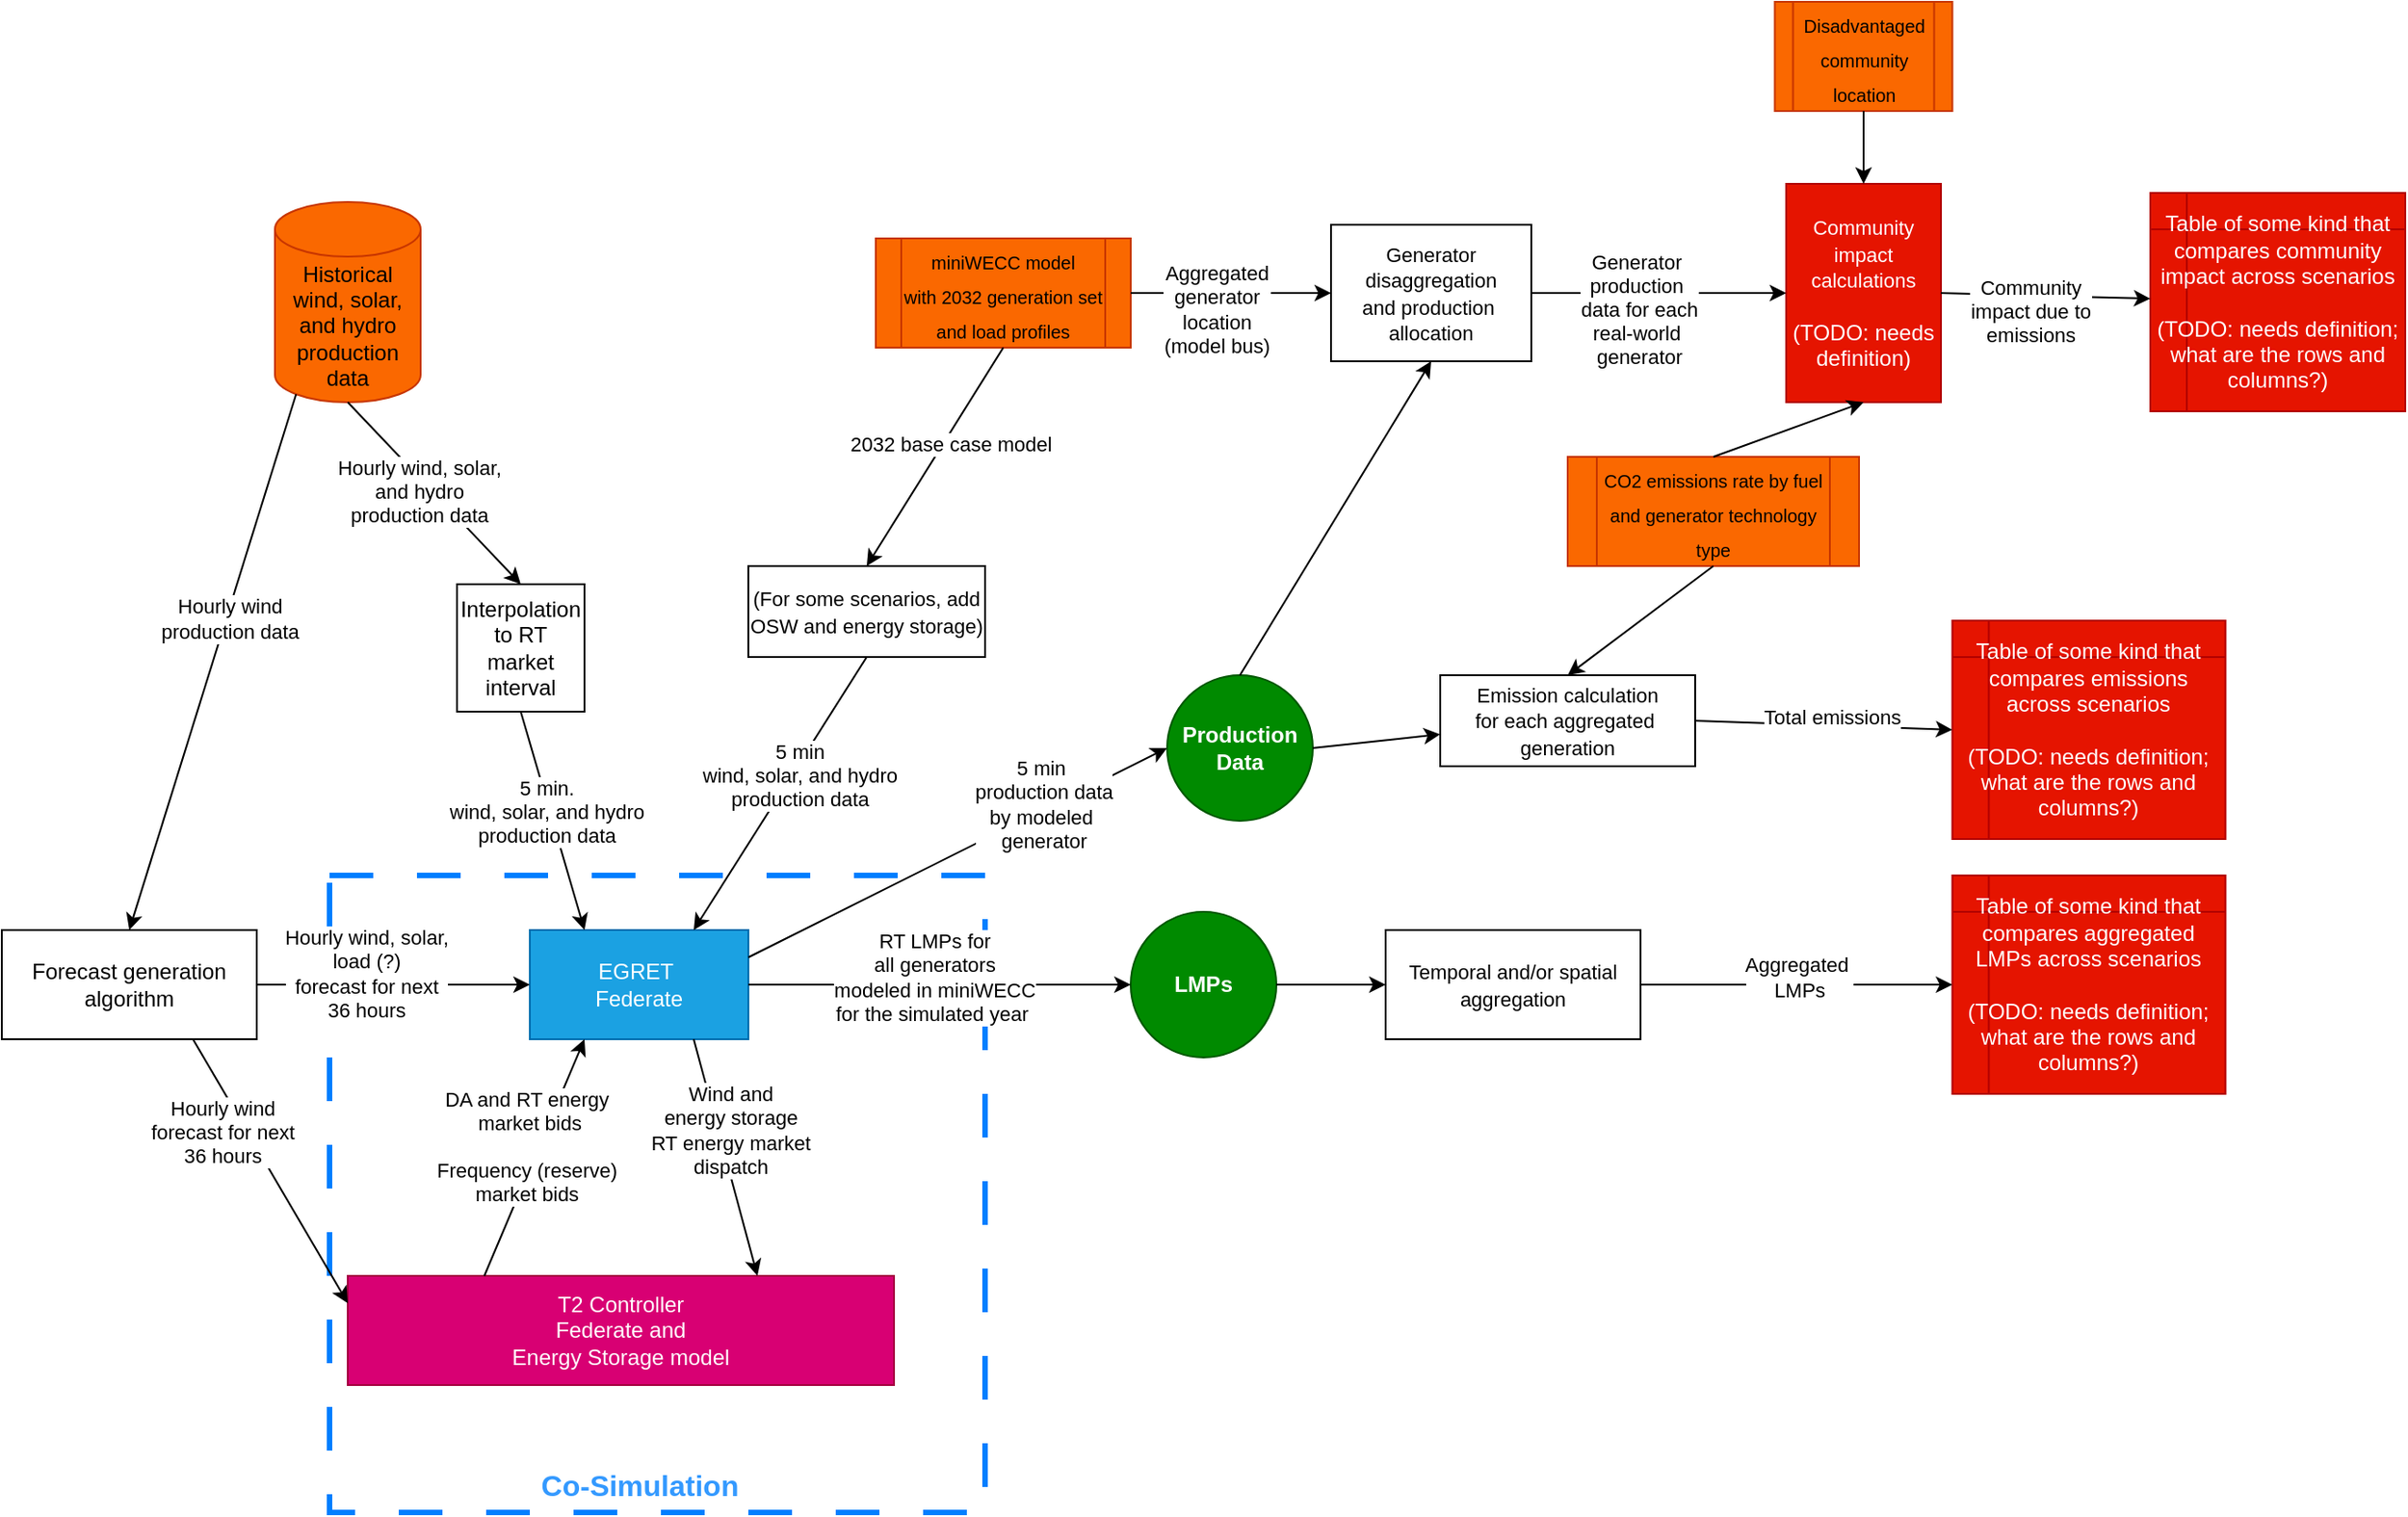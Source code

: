 <mxfile>
    <diagram id="9dfmjIV4yGJPZ4xbE5Ki" name="Page-1">
        <mxGraphModel dx="1461" dy="1177" grid="1" gridSize="10" guides="1" tooltips="1" connect="1" arrows="1" fold="1" page="1" pageScale="1" pageWidth="10000" pageHeight="10000" math="0" shadow="0">
            <root>
                <mxCell id="0"/>
                <mxCell id="1" parent="0"/>
                <mxCell id="40" value="" style="rounded=0;whiteSpace=wrap;html=1;fillColor=none;dashed=1;dashPattern=8 8;strokeColor=#007FFF;strokeWidth=3;" parent="1" vertex="1">
                    <mxGeometry x="620" y="560" width="360" height="350" as="geometry"/>
                </mxCell>
                <mxCell id="2" value="LMPs" style="ellipse;whiteSpace=wrap;html=1;aspect=fixed;fontStyle=1;fillColor=#008a00;fontColor=#ffffff;strokeColor=#005700;" parent="1" vertex="1">
                    <mxGeometry x="1060" y="580" width="80" height="80" as="geometry"/>
                </mxCell>
                <mxCell id="4" value="EGRET&amp;nbsp;&lt;br&gt;Federate" style="rounded=0;whiteSpace=wrap;html=1;fillColor=#1ba1e2;fontColor=#ffffff;strokeColor=#006EAF;" parent="1" vertex="1">
                    <mxGeometry x="730" y="590" width="120" height="60" as="geometry"/>
                </mxCell>
                <mxCell id="18" value="" style="endArrow=classic;html=1;entryX=0;entryY=0.5;entryDx=0;entryDy=0;exitX=1;exitY=0.5;exitDx=0;exitDy=0;" parent="1" source="4" target="2" edge="1">
                    <mxGeometry width="50" height="50" relative="1" as="geometry">
                        <mxPoint x="720" y="750" as="sourcePoint"/>
                        <mxPoint x="770" y="700" as="targetPoint"/>
                    </mxGeometry>
                </mxCell>
                <mxCell id="19" value="RT LMPs for &lt;br&gt;all generators&lt;br&gt;modeled in miniWECC&lt;br&gt;for the simulated year&amp;nbsp;" style="edgeLabel;html=1;align=center;verticalAlign=middle;resizable=0;points=[];" parent="18" vertex="1" connectable="0">
                    <mxGeometry x="-0.198" y="-3" relative="1" as="geometry">
                        <mxPoint x="18" y="-7" as="offset"/>
                    </mxGeometry>
                </mxCell>
                <mxCell id="20" value="Table of some kind that compares aggregated LMPs across scenarios&lt;br&gt;&lt;br&gt;(TODO: needs definition;&lt;br&gt;what are the rows and columns?)" style="shape=internalStorage;whiteSpace=wrap;html=1;backgroundOutline=1;fillColor=#e51400;fontColor=#ffffff;strokeColor=#B20000;" parent="1" vertex="1">
                    <mxGeometry x="1511.25" y="560" width="150" height="120" as="geometry"/>
                </mxCell>
                <mxCell id="21" value="" style="endArrow=classic;html=1;entryX=0;entryY=0.5;entryDx=0;entryDy=0;exitX=1;exitY=0.5;exitDx=0;exitDy=0;" parent="1" source="2" target="61" edge="1">
                    <mxGeometry width="50" height="50" relative="1" as="geometry">
                        <mxPoint x="1100" y="400" as="sourcePoint"/>
                        <mxPoint x="1310" y="400" as="targetPoint"/>
                    </mxGeometry>
                </mxCell>
                <mxCell id="23" value="Historical wind, solar, and hydro production data" style="shape=cylinder3;whiteSpace=wrap;html=1;boundedLbl=1;backgroundOutline=1;size=15;fillColor=#fa6800;fontColor=#000000;strokeColor=#C73500;" parent="1" vertex="1">
                    <mxGeometry x="590" y="190" width="80" height="110" as="geometry"/>
                </mxCell>
                <mxCell id="24" value="" style="endArrow=classic;html=1;exitX=0.5;exitY=1;exitDx=0;exitDy=0;exitPerimeter=0;entryX=0.5;entryY=0;entryDx=0;entryDy=0;" parent="1" source="23" target="26" edge="1">
                    <mxGeometry width="50" height="50" relative="1" as="geometry">
                        <mxPoint x="710.8" y="350.0" as="sourcePoint"/>
                        <mxPoint x="729.2" y="414.35" as="targetPoint"/>
                    </mxGeometry>
                </mxCell>
                <mxCell id="25" value="Hourly wind, solar, &lt;br&gt;and hydro&lt;br&gt;production data" style="edgeLabel;html=1;align=center;verticalAlign=middle;resizable=0;points=[];" parent="24" vertex="1" connectable="0">
                    <mxGeometry x="-0.198" y="-3" relative="1" as="geometry">
                        <mxPoint x="3" y="6" as="offset"/>
                    </mxGeometry>
                </mxCell>
                <mxCell id="26" value="Interpolation to RT market interval" style="whiteSpace=wrap;html=1;aspect=fixed;" parent="1" vertex="1">
                    <mxGeometry x="690" y="400" width="70" height="70" as="geometry"/>
                </mxCell>
                <mxCell id="27" value="" style="endArrow=classic;html=1;exitX=0.5;exitY=1;exitDx=0;exitDy=0;entryX=0.25;entryY=0;entryDx=0;entryDy=0;" parent="1" source="26" target="4" edge="1">
                    <mxGeometry width="50" height="50" relative="1" as="geometry">
                        <mxPoint x="730" y="330" as="sourcePoint"/>
                        <mxPoint x="730" y="410" as="targetPoint"/>
                    </mxGeometry>
                </mxCell>
                <mxCell id="28" value="5 min.&lt;br&gt;wind, solar, and hydro&lt;br&gt;production data" style="edgeLabel;html=1;align=center;verticalAlign=middle;resizable=0;points=[];" parent="27" vertex="1" connectable="0">
                    <mxGeometry x="-0.198" y="-3" relative="1" as="geometry">
                        <mxPoint x="3" y="6" as="offset"/>
                    </mxGeometry>
                </mxCell>
                <mxCell id="30" value="&lt;font style=&quot;font-size: 12px;&quot;&gt;Forecast generation algorithm&lt;br&gt;&lt;/font&gt;" style="rounded=0;whiteSpace=wrap;html=1;" parent="1" vertex="1">
                    <mxGeometry x="440" y="590" width="140" height="60" as="geometry"/>
                </mxCell>
                <mxCell id="31" value="" style="endArrow=classic;html=1;exitX=0.145;exitY=1;exitDx=0;exitDy=-4.35;exitPerimeter=0;entryX=0.5;entryY=0;entryDx=0;entryDy=0;" parent="1" source="23" target="30" edge="1">
                    <mxGeometry width="50" height="50" relative="1" as="geometry">
                        <mxPoint x="820" y="290" as="sourcePoint"/>
                        <mxPoint x="735" y="410" as="targetPoint"/>
                    </mxGeometry>
                </mxCell>
                <mxCell id="32" value="Hourly wind&lt;br&gt;production data" style="edgeLabel;html=1;align=center;verticalAlign=middle;resizable=0;points=[];" parent="31" vertex="1" connectable="0">
                    <mxGeometry x="-0.198" y="-3" relative="1" as="geometry">
                        <mxPoint x="3" y="6" as="offset"/>
                    </mxGeometry>
                </mxCell>
                <mxCell id="33" value="T2 Controller&lt;br&gt;Federate and&lt;br&gt;Energy Storage model" style="rounded=0;whiteSpace=wrap;html=1;fillColor=#d80073;fontColor=#ffffff;strokeColor=#A50040;" parent="1" vertex="1">
                    <mxGeometry x="630" y="780" width="300" height="60" as="geometry"/>
                </mxCell>
                <mxCell id="34" value="" style="endArrow=classic;html=1;exitX=0.75;exitY=1;exitDx=0;exitDy=0;entryX=0;entryY=0.25;entryDx=0;entryDy=0;" parent="1" source="30" target="33" edge="1">
                    <mxGeometry width="50" height="50" relative="1" as="geometry">
                        <mxPoint x="611.6" y="305.65" as="sourcePoint"/>
                        <mxPoint x="540" y="640" as="targetPoint"/>
                    </mxGeometry>
                </mxCell>
                <mxCell id="35" value="Hourly wind &lt;br&gt;forecast for next&lt;br&gt;36 hours" style="edgeLabel;html=1;align=center;verticalAlign=middle;resizable=0;points=[];" parent="34" vertex="1" connectable="0">
                    <mxGeometry x="-0.198" y="-3" relative="1" as="geometry">
                        <mxPoint x="-16" y="-9" as="offset"/>
                    </mxGeometry>
                </mxCell>
                <mxCell id="36" value="" style="endArrow=classic;html=1;exitX=0.25;exitY=0;exitDx=0;exitDy=0;entryX=0.25;entryY=1;entryDx=0;entryDy=0;" parent="1" source="33" target="4" edge="1">
                    <mxGeometry width="50" height="50" relative="1" as="geometry">
                        <mxPoint x="980" y="780" as="sourcePoint"/>
                        <mxPoint x="1095" y="895" as="targetPoint"/>
                    </mxGeometry>
                </mxCell>
                <mxCell id="37" value="DA and RT energy&lt;br&gt;&amp;nbsp;market bids&lt;br&gt;&lt;br&gt;Frequency (reserve) &lt;br&gt;market bids" style="edgeLabel;html=1;align=center;verticalAlign=middle;resizable=0;points=[];" parent="36" vertex="1" connectable="0">
                    <mxGeometry x="-0.198" y="-3" relative="1" as="geometry">
                        <mxPoint x="-2" y="-20" as="offset"/>
                    </mxGeometry>
                </mxCell>
                <mxCell id="38" value="" style="endArrow=classic;html=1;exitX=0.75;exitY=1;exitDx=0;exitDy=0;entryX=0.75;entryY=0;entryDx=0;entryDy=0;" parent="1" source="4" target="33" edge="1">
                    <mxGeometry width="50" height="50" relative="1" as="geometry">
                        <mxPoint x="677.5" y="790" as="sourcePoint"/>
                        <mxPoint x="1050" y="780" as="targetPoint"/>
                    </mxGeometry>
                </mxCell>
                <mxCell id="39" value="Wind and&lt;br&gt;energy storage&lt;br&gt;RT energy market&lt;br&gt;dispatch" style="edgeLabel;html=1;align=center;verticalAlign=middle;resizable=0;points=[];" parent="38" vertex="1" connectable="0">
                    <mxGeometry x="-0.198" y="-3" relative="1" as="geometry">
                        <mxPoint x="9" y="-3" as="offset"/>
                    </mxGeometry>
                </mxCell>
                <mxCell id="41" value="&lt;font size=&quot;1&quot; color=&quot;#3399ff&quot;&gt;&lt;b style=&quot;font-size: 16px;&quot;&gt;Co-Simulation&lt;/b&gt;&lt;/font&gt;" style="text;html=1;align=center;verticalAlign=middle;resizable=0;points=[];autosize=1;strokeColor=none;fillColor=none;" parent="1" vertex="1">
                    <mxGeometry x="725" y="880" width="130" height="30" as="geometry"/>
                </mxCell>
                <mxCell id="42" value="&lt;font style=&quot;font-size: 10px;&quot;&gt;miniWECC model&lt;br&gt;with 2032 generation set&lt;br&gt;and load profiles&lt;br&gt;&lt;/font&gt;" style="shape=process;whiteSpace=wrap;html=1;backgroundOutline=1;strokeWidth=1;fontSize=16;fillColor=#fa6800;fontColor=#000000;strokeColor=#C73500;" parent="1" vertex="1">
                    <mxGeometry x="920" y="210" width="140" height="60" as="geometry"/>
                </mxCell>
                <mxCell id="43" value="" style="endArrow=classic;html=1;exitX=0.5;exitY=1;exitDx=0;exitDy=0;entryX=0.5;entryY=0;entryDx=0;entryDy=0;" parent="1" source="42" target="45" edge="1">
                    <mxGeometry width="50" height="50" relative="1" as="geometry">
                        <mxPoint x="865" y="320" as="sourcePoint"/>
                        <mxPoint x="910" y="440" as="targetPoint"/>
                    </mxGeometry>
                </mxCell>
                <mxCell id="44" value="&lt;font style=&quot;font-size: 11px;&quot;&gt;2032 base case model&lt;/font&gt;" style="edgeLabel;html=1;align=center;verticalAlign=middle;resizable=0;points=[];" parent="43" vertex="1" connectable="0">
                    <mxGeometry x="-0.198" y="-3" relative="1" as="geometry">
                        <mxPoint x="3" y="6" as="offset"/>
                    </mxGeometry>
                </mxCell>
                <mxCell id="45" value="&lt;font style=&quot;font-size: 11px;&quot;&gt;(For some scenarios, add OSW and energy storage)&lt;/font&gt;" style="rounded=0;whiteSpace=wrap;html=1;" parent="1" vertex="1">
                    <mxGeometry x="850" y="390" width="130" height="50" as="geometry"/>
                </mxCell>
                <mxCell id="49" value="" style="endArrow=classic;html=1;exitX=0.5;exitY=1;exitDx=0;exitDy=0;entryX=0.75;entryY=0;entryDx=0;entryDy=0;" parent="1" source="45" target="4" edge="1">
                    <mxGeometry width="50" height="50" relative="1" as="geometry">
                        <mxPoint x="735" y="480" as="sourcePoint"/>
                        <mxPoint x="770" y="600" as="targetPoint"/>
                    </mxGeometry>
                </mxCell>
                <mxCell id="50" value="5 min&lt;br&gt;wind, solar, and hydro&lt;br&gt;production data" style="edgeLabel;html=1;align=center;verticalAlign=middle;resizable=0;points=[];" parent="49" vertex="1" connectable="0">
                    <mxGeometry x="-0.198" y="-3" relative="1" as="geometry">
                        <mxPoint x="3" y="6" as="offset"/>
                    </mxGeometry>
                </mxCell>
                <mxCell id="54" value="" style="endArrow=classic;html=1;exitX=1;exitY=0.25;exitDx=0;exitDy=0;entryX=0;entryY=0.5;entryDx=0;entryDy=0;" parent="1" source="4" target="56" edge="1">
                    <mxGeometry width="50" height="50" relative="1" as="geometry">
                        <mxPoint x="890" y="650" as="sourcePoint"/>
                        <mxPoint x="1070" y="390" as="targetPoint"/>
                    </mxGeometry>
                </mxCell>
                <mxCell id="55" value="5 min&amp;nbsp;&lt;br&gt;production data&lt;br&gt;by modeled&amp;nbsp;&lt;br&gt;generator" style="edgeLabel;html=1;align=center;verticalAlign=middle;resizable=0;points=[];" parent="54" vertex="1" connectable="0">
                    <mxGeometry x="-0.198" y="-3" relative="1" as="geometry">
                        <mxPoint x="68" y="-41" as="offset"/>
                    </mxGeometry>
                </mxCell>
                <mxCell id="56" value="Production&lt;br&gt;Data" style="ellipse;whiteSpace=wrap;html=1;aspect=fixed;fontStyle=1;fillColor=#008a00;fontColor=#ffffff;strokeColor=#005700;" parent="1" vertex="1">
                    <mxGeometry x="1080" y="450" width="80" height="80" as="geometry"/>
                </mxCell>
                <mxCell id="57" value="&lt;font style=&quot;font-size: 10px;&quot;&gt;CO2 emissions rate by fuel and generator technology type&lt;br&gt;&lt;/font&gt;" style="shape=process;whiteSpace=wrap;html=1;backgroundOutline=1;strokeWidth=1;fontSize=16;fillColor=#fa6800;fontColor=#000000;strokeColor=#C73500;" parent="1" vertex="1">
                    <mxGeometry x="1300" y="330" width="160" height="60" as="geometry"/>
                </mxCell>
                <mxCell id="58" value="&lt;font style=&quot;font-size: 11px;&quot;&gt;&lt;span style=&quot;font-size: 11px;&quot;&gt;Emission calculation&lt;br&gt;&lt;/span&gt;for each aggregated&amp;nbsp;&lt;br&gt;generation&lt;br&gt;&lt;/font&gt;" style="rounded=0;whiteSpace=wrap;html=1;" parent="1" vertex="1">
                    <mxGeometry x="1230" y="450" width="140" height="50" as="geometry"/>
                </mxCell>
                <mxCell id="59" value="" style="endArrow=classic;html=1;exitX=1;exitY=0.5;exitDx=0;exitDy=0;" parent="1" source="56" target="58" edge="1">
                    <mxGeometry width="50" height="50" relative="1" as="geometry">
                        <mxPoint x="1150" y="630" as="sourcePoint"/>
                        <mxPoint x="1410" y="630" as="targetPoint"/>
                    </mxGeometry>
                </mxCell>
                <mxCell id="61" value="&lt;font style=&quot;&quot;&gt;&lt;font style=&quot;font-size: 11px;&quot;&gt;Temporal and/or spatial aggregation&lt;/font&gt;&lt;br&gt;&lt;/font&gt;" style="rounded=0;whiteSpace=wrap;html=1;" parent="1" vertex="1">
                    <mxGeometry x="1200" y="590" width="140" height="60" as="geometry"/>
                </mxCell>
                <mxCell id="63" value="" style="endArrow=classic;html=1;entryX=0;entryY=0.5;entryDx=0;entryDy=0;exitX=1;exitY=0.5;exitDx=0;exitDy=0;" parent="1" source="61" target="20" edge="1">
                    <mxGeometry width="50" height="50" relative="1" as="geometry">
                        <mxPoint x="1230" y="450" as="sourcePoint"/>
                        <mxPoint x="1440" y="450" as="targetPoint"/>
                    </mxGeometry>
                </mxCell>
                <mxCell id="64" value="Aggregated&amp;nbsp;&lt;br&gt;LMPs" style="edgeLabel;html=1;align=center;verticalAlign=middle;resizable=0;points=[];" parent="63" vertex="1" connectable="0">
                    <mxGeometry x="-0.198" y="-3" relative="1" as="geometry">
                        <mxPoint x="18" y="-7" as="offset"/>
                    </mxGeometry>
                </mxCell>
                <mxCell id="66" value="" style="endArrow=classic;html=1;entryX=0.5;entryY=0;entryDx=0;entryDy=0;exitX=0.5;exitY=1;exitDx=0;exitDy=0;" parent="1" source="57" target="58" edge="1">
                    <mxGeometry width="50" height="50" relative="1" as="geometry">
                        <mxPoint x="1310" y="380" as="sourcePoint"/>
                        <mxPoint x="1220" y="780" as="targetPoint"/>
                    </mxGeometry>
                </mxCell>
                <mxCell id="67" value="Table of some kind that compares emissions across scenarios&lt;br&gt;&lt;br&gt;(TODO: needs definition;&lt;br&gt;what are the rows and columns?)" style="shape=internalStorage;whiteSpace=wrap;html=1;backgroundOutline=1;fillColor=#e51400;fontColor=#ffffff;strokeColor=#B20000;" parent="1" vertex="1">
                    <mxGeometry x="1511.25" y="420" width="150" height="120" as="geometry"/>
                </mxCell>
                <mxCell id="68" value="" style="endArrow=classic;html=1;entryX=0;entryY=0.5;entryDx=0;entryDy=0;exitX=1;exitY=0.5;exitDx=0;exitDy=0;" parent="1" source="58" target="67" edge="1">
                    <mxGeometry width="50" height="50" relative="1" as="geometry">
                        <mxPoint x="1350" y="630" as="sourcePoint"/>
                        <mxPoint x="1510" y="630" as="targetPoint"/>
                    </mxGeometry>
                </mxCell>
                <mxCell id="69" value="Total emissions" style="edgeLabel;html=1;align=center;verticalAlign=middle;resizable=0;points=[];" parent="68" vertex="1" connectable="0">
                    <mxGeometry x="-0.198" y="-3" relative="1" as="geometry">
                        <mxPoint x="18" y="-7" as="offset"/>
                    </mxGeometry>
                </mxCell>
                <mxCell id="70" value="&lt;font style=&quot;&quot;&gt;&lt;span style=&quot;font-size: 11px;&quot;&gt;Community impact calculations&lt;br&gt;&lt;/span&gt;&lt;br&gt;(TODO: needs definition)&lt;br&gt;&lt;/font&gt;" style="rounded=0;whiteSpace=wrap;html=1;fillColor=#e51400;fontColor=#ffffff;strokeColor=#B20000;" parent="1" vertex="1">
                    <mxGeometry x="1420" y="180" width="85" height="120" as="geometry"/>
                </mxCell>
                <mxCell id="71" value="" style="endArrow=classic;html=1;exitX=0.5;exitY=0;exitDx=0;exitDy=0;entryX=0.5;entryY=1;entryDx=0;entryDy=0;" parent="1" source="56" target="75" edge="1">
                    <mxGeometry width="50" height="50" relative="1" as="geometry">
                        <mxPoint x="1170" y="780" as="sourcePoint"/>
                        <mxPoint x="1220" y="780" as="targetPoint"/>
                    </mxGeometry>
                </mxCell>
                <mxCell id="75" value="&lt;font style=&quot;font-size: 11px;&quot;&gt;&lt;span style=&quot;font-size: 11px;&quot;&gt;Generator&lt;br&gt;&lt;/span&gt;&lt;font style=&quot;font-size: 11px;&quot;&gt;disaggregation&lt;br&gt;&lt;/font&gt;and production&amp;nbsp;&lt;br&gt;allocation&lt;br&gt;&lt;/font&gt;" style="rounded=0;whiteSpace=wrap;html=1;" parent="1" vertex="1">
                    <mxGeometry x="1170" y="202.5" width="110" height="75" as="geometry"/>
                </mxCell>
                <mxCell id="78" value="" style="endArrow=classic;html=1;exitX=1;exitY=0.5;exitDx=0;exitDy=0;entryX=0;entryY=0.5;entryDx=0;entryDy=0;" parent="1" source="42" target="75" edge="1">
                    <mxGeometry width="50" height="50" relative="1" as="geometry">
                        <mxPoint x="1000" y="280" as="sourcePoint"/>
                        <mxPoint x="925" y="400" as="targetPoint"/>
                    </mxGeometry>
                </mxCell>
                <mxCell id="79" value="&lt;font style=&quot;font-size: 11px;&quot;&gt;Aggregated &lt;br&gt;generator&lt;br&gt;location &lt;br&gt;(model bus)&lt;br&gt;&lt;/font&gt;" style="edgeLabel;html=1;align=center;verticalAlign=middle;resizable=0;points=[];" parent="78" vertex="1" connectable="0">
                    <mxGeometry x="-0.198" y="-3" relative="1" as="geometry">
                        <mxPoint x="3" y="6" as="offset"/>
                    </mxGeometry>
                </mxCell>
                <mxCell id="83" value="" style="endArrow=classic;html=1;exitX=1;exitY=0.5;exitDx=0;exitDy=0;entryX=0;entryY=0.5;entryDx=0;entryDy=0;" parent="1" source="75" target="70" edge="1">
                    <mxGeometry width="50" height="50" relative="1" as="geometry">
                        <mxPoint x="1300" y="150" as="sourcePoint"/>
                        <mxPoint x="1410" y="150" as="targetPoint"/>
                    </mxGeometry>
                </mxCell>
                <mxCell id="84" value="&lt;font style=&quot;font-size: 11px;&quot;&gt;Generator&amp;nbsp;&lt;br&gt;production&amp;nbsp;&lt;br&gt;data for each&lt;br&gt;real-world&amp;nbsp;&lt;br&gt;generator&lt;br&gt;&lt;/font&gt;" style="edgeLabel;html=1;align=center;verticalAlign=middle;resizable=0;points=[];" parent="83" vertex="1" connectable="0">
                    <mxGeometry x="-0.198" y="-3" relative="1" as="geometry">
                        <mxPoint x="3" y="6" as="offset"/>
                    </mxGeometry>
                </mxCell>
                <mxCell id="85" value="" style="endArrow=classic;html=1;entryX=0.5;entryY=1;entryDx=0;entryDy=0;exitX=0.5;exitY=0;exitDx=0;exitDy=0;" parent="1" source="57" target="70" edge="1">
                    <mxGeometry width="50" height="50" relative="1" as="geometry">
                        <mxPoint x="1650" y="320" as="sourcePoint"/>
                        <mxPoint x="1570" y="390" as="targetPoint"/>
                    </mxGeometry>
                </mxCell>
                <mxCell id="86" value="&lt;font style=&quot;font-size: 10px;&quot;&gt;Disadvantaged community location&lt;br&gt;&lt;/font&gt;" style="shape=process;whiteSpace=wrap;html=1;backgroundOutline=1;strokeWidth=1;fontSize=16;fillColor=#fa6800;fontColor=#000000;strokeColor=#C73500;" parent="1" vertex="1">
                    <mxGeometry x="1413.75" y="80" width="97.5" height="60" as="geometry"/>
                </mxCell>
                <mxCell id="87" value="" style="endArrow=classic;html=1;exitX=0.5;exitY=1;exitDx=0;exitDy=0;entryX=0.5;entryY=0;entryDx=0;entryDy=0;" parent="1" source="86" target="70" edge="1">
                    <mxGeometry width="50" height="50" relative="1" as="geometry">
                        <mxPoint x="1390" y="340" as="sourcePoint"/>
                        <mxPoint x="1540" y="180" as="targetPoint"/>
                    </mxGeometry>
                </mxCell>
                <mxCell id="88" value="Table of some kind that compares community impact across scenarios&lt;br&gt;&lt;br&gt;(TODO: needs definition;&lt;br&gt;what are the rows and columns?)" style="shape=internalStorage;whiteSpace=wrap;html=1;backgroundOutline=1;fillColor=#e51400;fontColor=#ffffff;strokeColor=#B20000;" parent="1" vertex="1">
                    <mxGeometry x="1620" y="185" width="140" height="120" as="geometry"/>
                </mxCell>
                <mxCell id="89" value="" style="endArrow=classic;html=1;exitX=1;exitY=0.5;exitDx=0;exitDy=0;" parent="1" source="70" target="88" edge="1">
                    <mxGeometry width="50" height="50" relative="1" as="geometry">
                        <mxPoint x="1550" y="111.25" as="sourcePoint"/>
                        <mxPoint x="1690" y="108.75" as="targetPoint"/>
                    </mxGeometry>
                </mxCell>
                <mxCell id="90" value="&lt;font style=&quot;font-size: 11px;&quot;&gt;Community&lt;br&gt;impact due to&lt;br&gt;emissions&lt;br&gt;&lt;/font&gt;" style="edgeLabel;html=1;align=center;verticalAlign=middle;resizable=0;points=[];" parent="89" vertex="1" connectable="0">
                    <mxGeometry x="-0.198" y="-3" relative="1" as="geometry">
                        <mxPoint x="3" y="6" as="offset"/>
                    </mxGeometry>
                </mxCell>
                <mxCell id="91" value="" style="endArrow=classic;html=1;exitX=1;exitY=0.5;exitDx=0;exitDy=0;entryX=0;entryY=0.5;entryDx=0;entryDy=0;" edge="1" parent="1" source="30" target="4">
                    <mxGeometry width="50" height="50" relative="1" as="geometry">
                        <mxPoint x="555" y="660" as="sourcePoint"/>
                        <mxPoint x="640" y="805" as="targetPoint"/>
                    </mxGeometry>
                </mxCell>
                <mxCell id="92" value="Hourly wind, solar,&lt;br&gt;load (?)&lt;br&gt;forecast for next&lt;br&gt;36 hours" style="edgeLabel;html=1;align=center;verticalAlign=middle;resizable=0;points=[];" vertex="1" connectable="0" parent="91">
                    <mxGeometry x="-0.198" y="-3" relative="1" as="geometry">
                        <mxPoint y="-9" as="offset"/>
                    </mxGeometry>
                </mxCell>
            </root>
        </mxGraphModel>
    </diagram>
</mxfile>